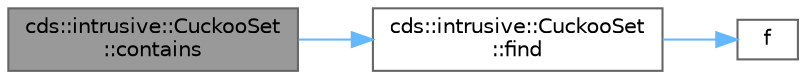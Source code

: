 digraph "cds::intrusive::CuckooSet::contains"
{
 // LATEX_PDF_SIZE
  bgcolor="transparent";
  edge [fontname=Helvetica,fontsize=10,labelfontname=Helvetica,labelfontsize=10];
  node [fontname=Helvetica,fontsize=10,shape=box,height=0.2,width=0.4];
  rankdir="LR";
  Node1 [id="Node000001",label="cds::intrusive::CuckooSet\l::contains",height=0.2,width=0.4,color="gray40", fillcolor="grey60", style="filled", fontcolor="black",tooltip="Checks whether the set contains key"];
  Node1 -> Node2 [id="edge1_Node000001_Node000002",color="steelblue1",style="solid",tooltip=" "];
  Node2 [id="Node000002",label="cds::intrusive::CuckooSet\l::find",height=0.2,width=0.4,color="grey40", fillcolor="white", style="filled",URL="$classcds_1_1intrusive_1_1_cuckoo_set.html#a578457cdff461f79ba9e57515d851b71",tooltip="Find the key val"];
  Node2 -> Node3 [id="edge2_Node000002_Node000003",color="steelblue1",style="solid",tooltip=" "];
  Node3 [id="Node000003",label="f",height=0.2,width=0.4,color="grey40", fillcolor="white", style="filled",URL="$cxx11__tensor__map_8cpp.html#a7f507fea02198f6cb81c86640c7b1a4e",tooltip=" "];
}
